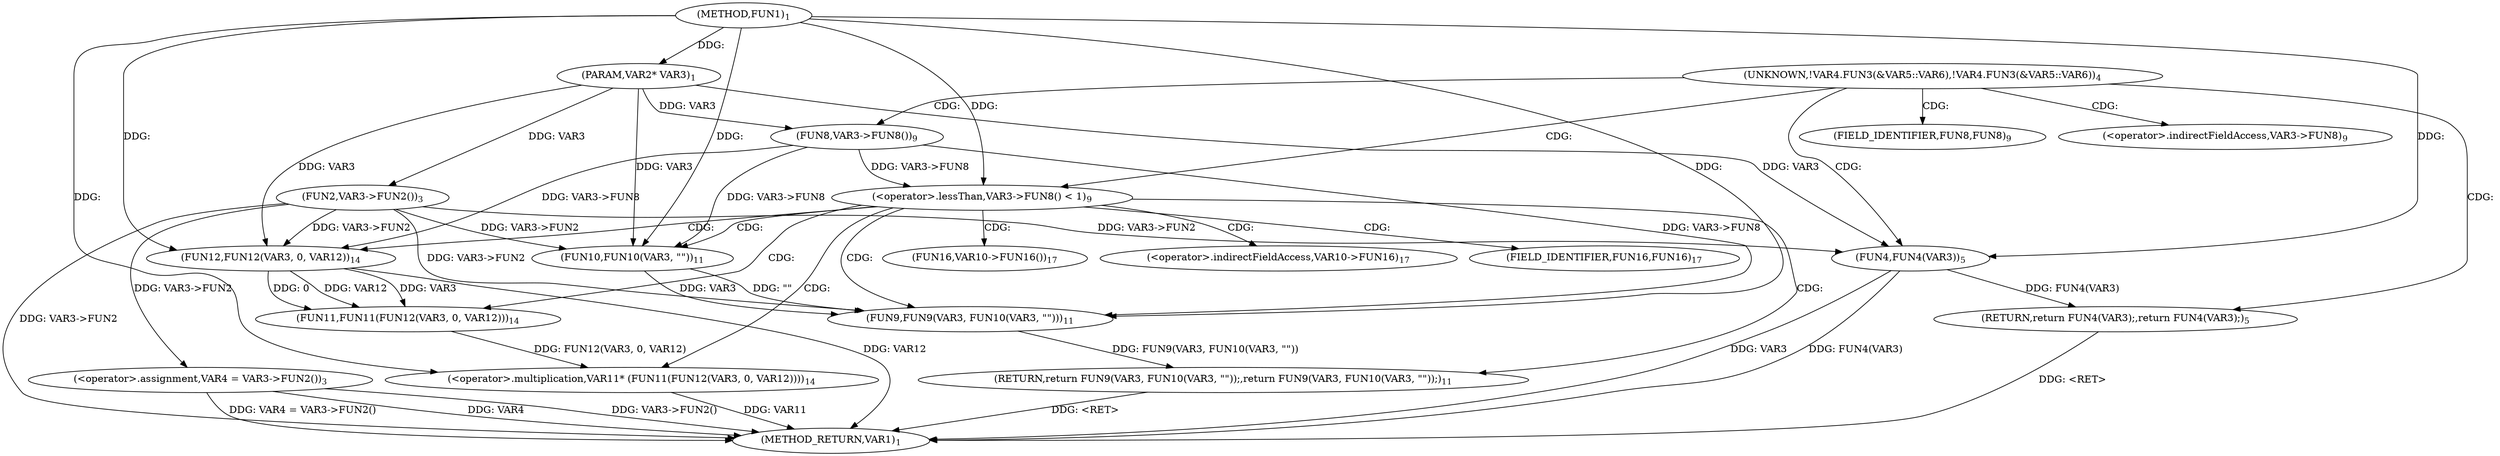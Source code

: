 digraph "FUN1" {  
"9" [label = <(METHOD,FUN1)<SUB>1</SUB>> ]
"50" [label = <(METHOD_RETURN,VAR1)<SUB>1</SUB>> ]
"10" [label = <(PARAM,VAR2* VAR3)<SUB>1</SUB>> ]
"13" [label = <(&lt;operator&gt;.assignment,VAR4 = VAR3-&gt;FUN2())<SUB>3</SUB>> ]
"39" [label = <(&lt;operator&gt;.multiplication,VAR11* (FUN11(FUN12(VAR3, 0, VAR12))))<SUB>14</SUB>> ]
"46" [label = <(FUN16,VAR10-&gt;FUN16())<SUB>17</SUB>> ]
"26" [label = <(&lt;operator&gt;.lessThan,VAR3-&gt;FUN8() &lt; 1)<SUB>9</SUB>> ]
"15" [label = <(FUN2,VAR3-&gt;FUN2())<SUB>3</SUB>> ]
"22" [label = <(RETURN,return FUN4(VAR3);,return FUN4(VAR3);)<SUB>5</SUB>> ]
"33" [label = <(RETURN,return FUN9(VAR3, FUN10(VAR3, &quot;&quot;));,return FUN9(VAR3, FUN10(VAR3, &quot;&quot;));)<SUB>11</SUB>> ]
"41" [label = <(FUN11,FUN11(FUN12(VAR3, 0, VAR12)))<SUB>14</SUB>> ]
"23" [label = <(FUN4,FUN4(VAR3))<SUB>5</SUB>> ]
"27" [label = <(FUN8,VAR3-&gt;FUN8())<SUB>9</SUB>> ]
"34" [label = <(FUN9,FUN9(VAR3, FUN10(VAR3, &quot;&quot;)))<SUB>11</SUB>> ]
"42" [label = <(FUN12,FUN12(VAR3, 0, VAR12))<SUB>14</SUB>> ]
"36" [label = <(FUN10,FUN10(VAR3, &quot;&quot;))<SUB>11</SUB>> ]
"20" [label = <(UNKNOWN,!VAR4.FUN3(&amp;VAR5::VAR6),!VAR4.FUN3(&amp;VAR5::VAR6))<SUB>4</SUB>> ]
"47" [label = <(&lt;operator&gt;.indirectFieldAccess,VAR10-&gt;FUN16)<SUB>17</SUB>> ]
"49" [label = <(FIELD_IDENTIFIER,FUN16,FUN16)<SUB>17</SUB>> ]
"28" [label = <(&lt;operator&gt;.indirectFieldAccess,VAR3-&gt;FUN8)<SUB>9</SUB>> ]
"30" [label = <(FIELD_IDENTIFIER,FUN8,FUN8)<SUB>9</SUB>> ]
  "22" -> "50"  [ label = "DDG: &lt;RET&gt;"] 
  "33" -> "50"  [ label = "DDG: &lt;RET&gt;"] 
  "13" -> "50"  [ label = "DDG: VAR4"] 
  "15" -> "50"  [ label = "DDG: VAR3-&gt;FUN2"] 
  "13" -> "50"  [ label = "DDG: VAR3-&gt;FUN2()"] 
  "13" -> "50"  [ label = "DDG: VAR4 = VAR3-&gt;FUN2()"] 
  "23" -> "50"  [ label = "DDG: VAR3"] 
  "23" -> "50"  [ label = "DDG: FUN4(VAR3)"] 
  "39" -> "50"  [ label = "DDG: VAR11"] 
  "42" -> "50"  [ label = "DDG: VAR12"] 
  "9" -> "10"  [ label = "DDG: "] 
  "15" -> "13"  [ label = "DDG: VAR3-&gt;FUN2"] 
  "9" -> "39"  [ label = "DDG: "] 
  "41" -> "39"  [ label = "DDG: FUN12(VAR3, 0, VAR12)"] 
  "10" -> "15"  [ label = "DDG: VAR3"] 
  "23" -> "22"  [ label = "DDG: FUN4(VAR3)"] 
  "27" -> "26"  [ label = "DDG: VAR3-&gt;FUN8"] 
  "9" -> "26"  [ label = "DDG: "] 
  "34" -> "33"  [ label = "DDG: FUN9(VAR3, FUN10(VAR3, &quot;&quot;))"] 
  "42" -> "41"  [ label = "DDG: VAR3"] 
  "42" -> "41"  [ label = "DDG: 0"] 
  "42" -> "41"  [ label = "DDG: VAR12"] 
  "10" -> "27"  [ label = "DDG: VAR3"] 
  "10" -> "42"  [ label = "DDG: VAR3"] 
  "15" -> "42"  [ label = "DDG: VAR3-&gt;FUN2"] 
  "27" -> "42"  [ label = "DDG: VAR3-&gt;FUN8"] 
  "9" -> "42"  [ label = "DDG: "] 
  "10" -> "23"  [ label = "DDG: VAR3"] 
  "15" -> "23"  [ label = "DDG: VAR3-&gt;FUN2"] 
  "9" -> "23"  [ label = "DDG: "] 
  "15" -> "34"  [ label = "DDG: VAR3-&gt;FUN2"] 
  "27" -> "34"  [ label = "DDG: VAR3-&gt;FUN8"] 
  "36" -> "34"  [ label = "DDG: VAR3"] 
  "9" -> "34"  [ label = "DDG: "] 
  "36" -> "34"  [ label = "DDG: &quot;&quot;"] 
  "10" -> "36"  [ label = "DDG: VAR3"] 
  "15" -> "36"  [ label = "DDG: VAR3-&gt;FUN2"] 
  "27" -> "36"  [ label = "DDG: VAR3-&gt;FUN8"] 
  "9" -> "36"  [ label = "DDG: "] 
  "20" -> "30"  [ label = "CDG: "] 
  "20" -> "26"  [ label = "CDG: "] 
  "20" -> "23"  [ label = "CDG: "] 
  "20" -> "28"  [ label = "CDG: "] 
  "20" -> "22"  [ label = "CDG: "] 
  "20" -> "27"  [ label = "CDG: "] 
  "26" -> "47"  [ label = "CDG: "] 
  "26" -> "34"  [ label = "CDG: "] 
  "26" -> "49"  [ label = "CDG: "] 
  "26" -> "33"  [ label = "CDG: "] 
  "26" -> "42"  [ label = "CDG: "] 
  "26" -> "36"  [ label = "CDG: "] 
  "26" -> "46"  [ label = "CDG: "] 
  "26" -> "41"  [ label = "CDG: "] 
  "26" -> "39"  [ label = "CDG: "] 
}
